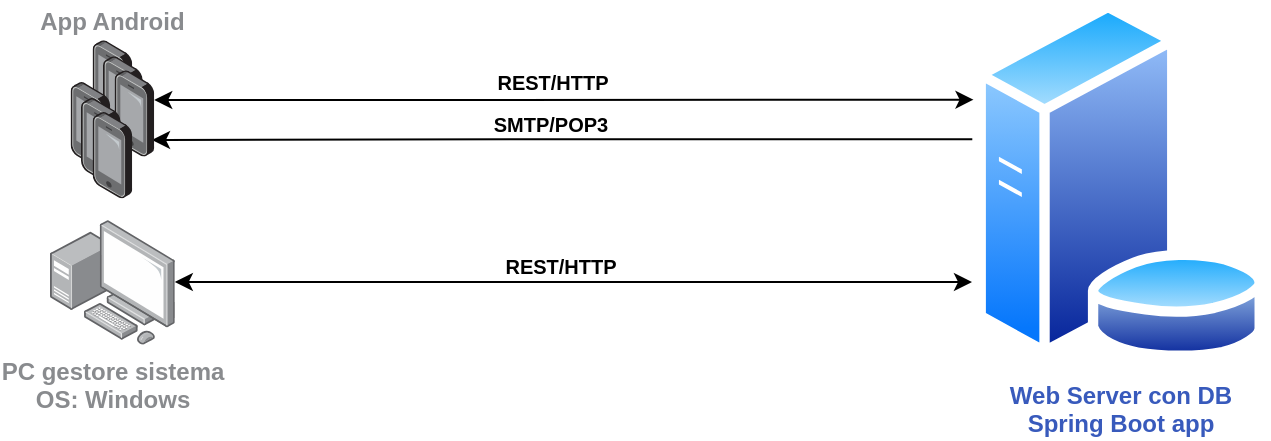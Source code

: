 <mxfile version="20.8.11" type="device"><diagram name="Pagina-1" id="a6sq7sbtZOVhsIizJ2nX"><mxGraphModel dx="1235" dy="674" grid="1" gridSize="10" guides="1" tooltips="1" connect="1" arrows="1" fold="1" page="1" pageScale="1" pageWidth="827" pageHeight="1169" math="0" shadow="0"><root><mxCell id="0"/><mxCell id="1" parent="0"/><mxCell id="PoyueLWzJHQyJ2E4pCk9-38" style="edgeStyle=orthogonalEdgeStyle;rounded=0;orthogonalLoop=1;jettySize=auto;html=1;fontSize=10;fontColor=#000000;startArrow=classic;startFill=1;endArrow=classic;endFill=1;" parent="1" source="PoyueLWzJHQyJ2E4pCk9-4" edge="1"><mxGeometry relative="1" as="geometry"><mxPoint x="590" y="191" as="targetPoint"/><Array as="points"><mxPoint x="590" y="191"/></Array></mxGeometry></mxCell><mxCell id="PoyueLWzJHQyJ2E4pCk9-39" value="REST/HTTP" style="edgeLabel;html=1;align=center;verticalAlign=middle;resizable=0;points=[];fontSize=10;fontColor=#000000;fontStyle=1" parent="PoyueLWzJHQyJ2E4pCk9-38" vertex="1" connectable="0"><mxGeometry x="-0.142" y="-3" relative="1" as="geometry"><mxPoint x="21" y="-11" as="offset"/></mxGeometry></mxCell><mxCell id="PoyueLWzJHQyJ2E4pCk9-4" value="PC gestore sistema&lt;br&gt;OS: Windows" style="points=[];aspect=fixed;html=1;align=center;shadow=0;dashed=0;image;image=img/lib/allied_telesis/computer_and_terminals/Personal_Computer_with_Server.svg;imageBackground=none;fontColor=#898B8E;fontStyle=1" parent="1" vertex="1"><mxGeometry x="129" y="160" width="62.4" height="62.4" as="geometry"/></mxCell><mxCell id="PoyueLWzJHQyJ2E4pCk9-33" style="edgeStyle=orthogonalEdgeStyle;rounded=0;orthogonalLoop=1;jettySize=auto;html=1;fontSize=12;fontColor=#385ABC;startArrow=none;startFill=0;endArrow=classic;endFill=1;exitX=-0.001;exitY=0.384;exitDx=0;exitDy=0;exitPerimeter=0;" parent="1" source="PoyueLWzJHQyJ2E4pCk9-32" edge="1"><mxGeometry relative="1" as="geometry"><mxPoint x="380.6" y="80.5" as="sourcePoint"/><mxPoint x="180" y="120" as="targetPoint"/><Array as="points"/></mxGeometry></mxCell><mxCell id="PoyueLWzJHQyJ2E4pCk9-44" value="SMTP/POP3" style="edgeLabel;html=1;align=center;verticalAlign=middle;resizable=0;points=[];fontSize=10;fontColor=#000000;fontStyle=1" parent="PoyueLWzJHQyJ2E4pCk9-33" vertex="1" connectable="0"><mxGeometry x="0.187" y="1" relative="1" as="geometry"><mxPoint x="32" y="-10" as="offset"/></mxGeometry></mxCell><mxCell id="PoyueLWzJHQyJ2E4pCk9-28" value="App Android" style="group;verticalAlign=bottom;fontColor=#898B8E;fontStyle=1;labelPosition=center;verticalLabelPosition=top;align=center;" parent="1" vertex="1" connectable="0"><mxGeometry x="139.3" y="70" width="41.8" height="78.2" as="geometry"/></mxCell><mxCell id="PoyueLWzJHQyJ2E4pCk9-14" value="" style="points=[];aspect=fixed;html=1;align=center;shadow=0;dashed=0;image;image=img/lib/allied_telesis/computer_and_terminals/Smartphone.svg;strokeColor=default;fillColor=#B266FF;gradientColor=#000099;" parent="PoyueLWzJHQyJ2E4pCk9-28" vertex="1"><mxGeometry x="11" y="0.1" width="19.8" height="43.2" as="geometry"/></mxCell><mxCell id="PoyueLWzJHQyJ2E4pCk9-15" value="" style="points=[];aspect=fixed;html=1;align=center;shadow=0;dashed=0;image;image=img/lib/allied_telesis/computer_and_terminals/Smartphone.svg;strokeColor=default;fillColor=#B266FF;gradientColor=#000099;" parent="PoyueLWzJHQyJ2E4pCk9-28" vertex="1"><mxGeometry x="16.2" y="8.1" width="19.8" height="43.2" as="geometry"/></mxCell><mxCell id="PoyueLWzJHQyJ2E4pCk9-16" value="" style="points=[];aspect=fixed;html=1;align=center;shadow=0;dashed=0;image;image=img/lib/allied_telesis/computer_and_terminals/Smartphone.svg;strokeColor=default;fillColor=#B266FF;gradientColor=#000099;" parent="PoyueLWzJHQyJ2E4pCk9-28" vertex="1"><mxGeometry x="22" y="15.1" width="19.8" height="43.2" as="geometry"/></mxCell><mxCell id="PoyueLWzJHQyJ2E4pCk9-19" value="" style="points=[];aspect=fixed;html=1;align=center;shadow=0;dashed=0;image;image=img/lib/allied_telesis/computer_and_terminals/Smartphone.svg;strokeColor=default;fillColor=#B266FF;gradientColor=#000099;" parent="PoyueLWzJHQyJ2E4pCk9-28" vertex="1"><mxGeometry y="21" width="19.8" height="43.2" as="geometry"/></mxCell><mxCell id="PoyueLWzJHQyJ2E4pCk9-20" value="" style="points=[];aspect=fixed;html=1;align=center;shadow=0;dashed=0;image;image=img/lib/allied_telesis/computer_and_terminals/Smartphone.svg;strokeColor=default;fillColor=#B266FF;gradientColor=#000099;" parent="PoyueLWzJHQyJ2E4pCk9-28" vertex="1"><mxGeometry x="5.2" y="29" width="19.8" height="43.2" as="geometry"/></mxCell><mxCell id="PoyueLWzJHQyJ2E4pCk9-21" value="" style="points=[];aspect=fixed;html=1;align=center;shadow=0;dashed=0;image;image=img/lib/allied_telesis/computer_and_terminals/Smartphone.svg;strokeColor=default;fillColor=#B266FF;gradientColor=#000099;" parent="PoyueLWzJHQyJ2E4pCk9-28" vertex="1"><mxGeometry x="11" y="36" width="19.8" height="43.2" as="geometry"/></mxCell><mxCell id="PoyueLWzJHQyJ2E4pCk9-32" value="&lt;font color=&quot;#385abc&quot; style=&quot;font-size: 12px;&quot;&gt;&lt;b style=&quot;font-size: 12px;&quot;&gt;Web Server con DB&lt;br style=&quot;border-color: var(--border-color); font-size: 12px;&quot;&gt;&lt;span style=&quot;font-size: 12px; background-color: rgb(255, 255, 255);&quot;&gt;Spring Boot app&lt;/span&gt;&lt;/b&gt;&lt;/font&gt;" style="aspect=fixed;perimeter=ellipsePerimeter;html=1;align=center;shadow=0;dashed=0;spacingTop=3;image;image=img/lib/active_directory/database_server.svg;labelBackgroundColor=none;labelBorderColor=none;strokeColor=default;fontSize=12;fontColor=#000000;fillColor=#B266FF;gradientColor=#000099;" parent="1" vertex="1"><mxGeometry x="590.3" y="50.5" width="147.6" height="180" as="geometry"/></mxCell><mxCell id="PoyueLWzJHQyJ2E4pCk9-35" style="edgeStyle=orthogonalEdgeStyle;rounded=0;orthogonalLoop=1;jettySize=auto;html=1;fontSize=10;fontColor=#000000;startArrow=classic;startFill=1;endArrow=classic;endFill=1;entryX=0.003;entryY=0.274;entryDx=0;entryDy=0;entryPerimeter=0;" parent="1" source="PoyueLWzJHQyJ2E4pCk9-16" target="PoyueLWzJHQyJ2E4pCk9-32" edge="1"><mxGeometry relative="1" as="geometry"><Array as="points"><mxPoint x="300" y="100"/><mxPoint x="300" y="100"/></Array><mxPoint x="180" y="90" as="sourcePoint"/><mxPoint x="377.996" y="69.063" as="targetPoint"/></mxGeometry></mxCell><mxCell id="PoyueLWzJHQyJ2E4pCk9-43" value="&lt;b&gt;REST/HTTP&lt;/b&gt;" style="edgeLabel;html=1;align=center;verticalAlign=middle;resizable=0;points=[];fontSize=10;fontColor=#000000;" parent="PoyueLWzJHQyJ2E4pCk9-35" vertex="1" connectable="0"><mxGeometry x="-0.163" y="-1" relative="1" as="geometry"><mxPoint x="27" y="-10" as="offset"/></mxGeometry></mxCell></root></mxGraphModel></diagram></mxfile>